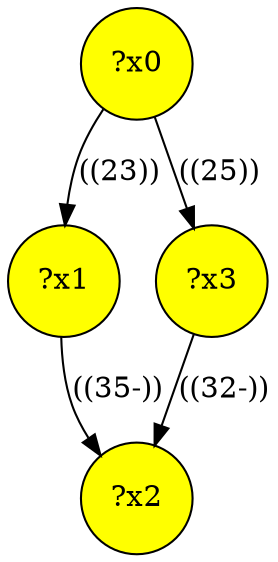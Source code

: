 digraph g {
	x2 [fillcolor="yellow", style="filled," shape=circle, label="?x2"];
	x0 [fillcolor="yellow", style="filled," shape=circle, label="?x0"];
	x1 [fillcolor="yellow", style="filled," shape=circle, label="?x1"];
	x3 [fillcolor="yellow", style="filled," shape=circle, label="?x3"];
	x0 -> x1 [label="((23))"];
	x1 -> x2 [label="((35-))"];
	x0 -> x3 [label="((25))"];
	x3 -> x2 [label="((32-))"];
}
